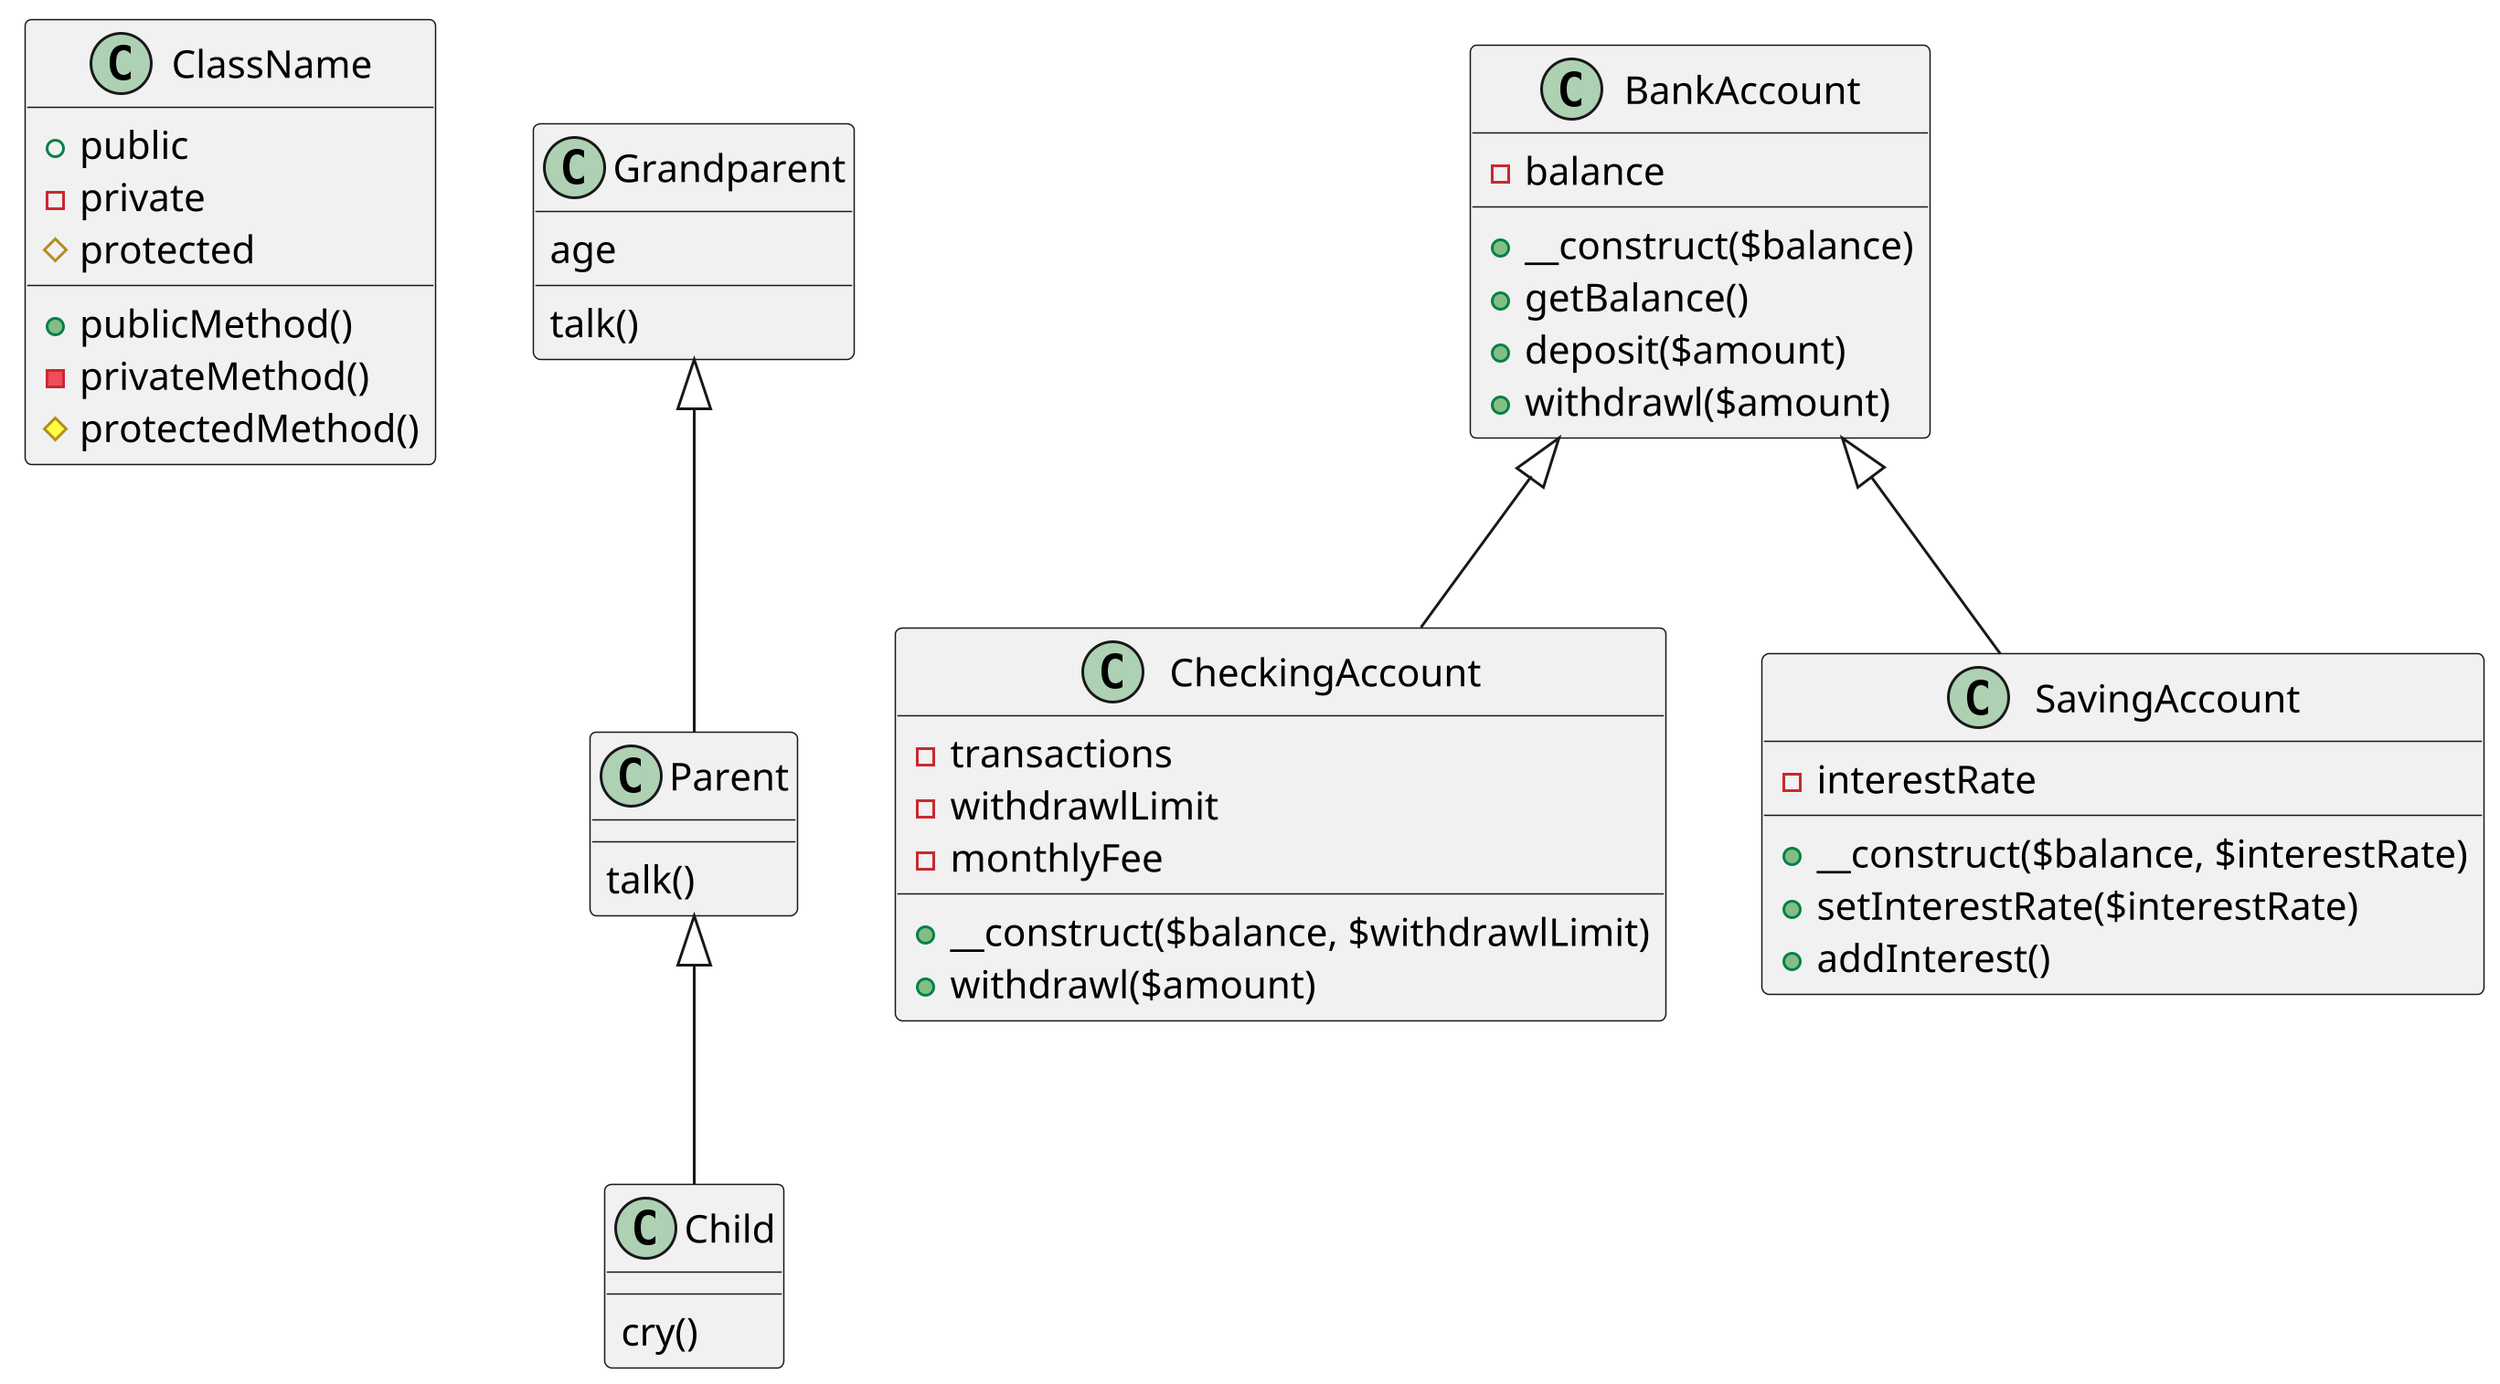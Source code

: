 @startuml
scale 3
class ClassName {
    +public
    -private
    #protected
    +publicMethod()
    -privateMethod()
    #protectedMethod()
}

class Grandparent {
    age
    talk()
}

class Parent extends Grandparent {
    talk()
}

class Child extends Parent {
    cry()
}

class BankAccount {
    -balance
    +__construct($balance)
    +getBalance()
    +deposit($amount)
    +withdrawl($amount)
}

class CheckingAccount extends BankAccount {
    -transactions
    -withdrawlLimit
    -monthlyFee
    +__construct($balance, $withdrawlLimit)
    +withdrawl($amount)
}

class SavingAccount extends BankAccount {
    -interestRate
    +__construct($balance, $interestRate)
    +setInterestRate($interestRate)
    +addInterest()
}

'class Vehicle {
'     move()
' }
' class Car extends Vehicle
' class Bike extends Vehicle
' class Boat extends Vehicle
' class Bus extends Vehicle
' class Train extends Vehicle
' class Plane extends Vehicle
@enduml